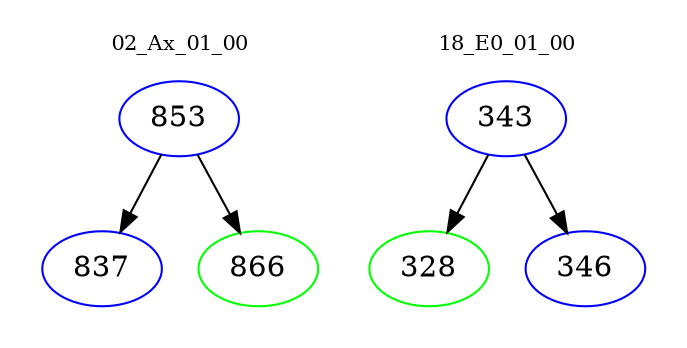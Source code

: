 digraph{
subgraph cluster_0 {
color = white
label = "02_Ax_01_00";
fontsize=10;
T0_853 [label="853", color="blue"]
T0_853 -> T0_837 [color="black"]
T0_837 [label="837", color="blue"]
T0_853 -> T0_866 [color="black"]
T0_866 [label="866", color="green"]
}
subgraph cluster_1 {
color = white
label = "18_E0_01_00";
fontsize=10;
T1_343 [label="343", color="blue"]
T1_343 -> T1_328 [color="black"]
T1_328 [label="328", color="green"]
T1_343 -> T1_346 [color="black"]
T1_346 [label="346", color="blue"]
}
}
